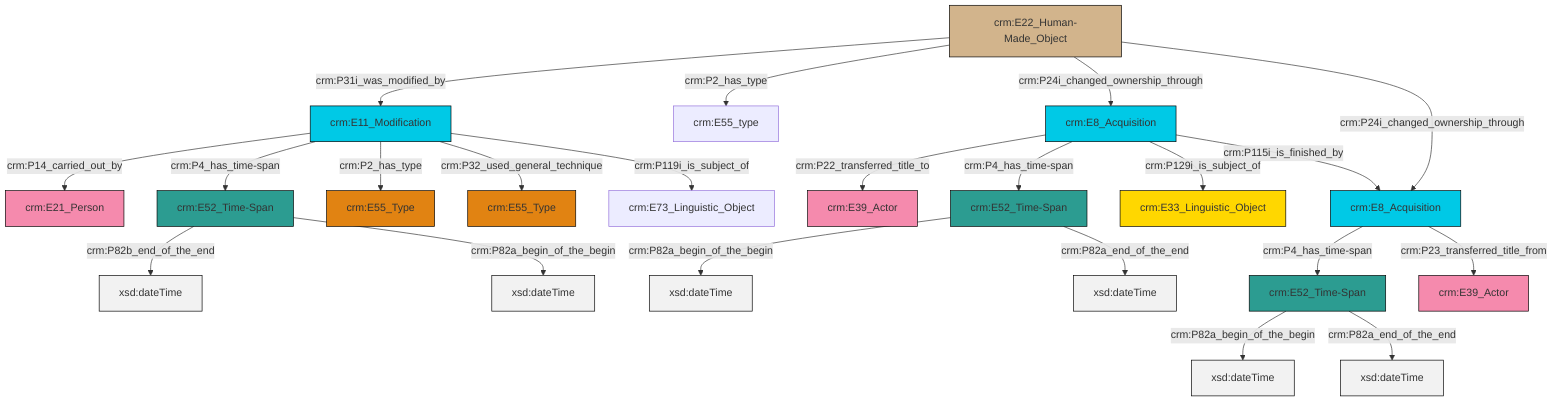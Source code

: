 graph TD
classDef Literal fill:#f2f2f2,stroke:#000000;
classDef CRM_Entity fill:#FFFFFF,stroke:#000000;
classDef Temporal_Entity fill:#00C9E6, stroke:#000000;
classDef Type fill:#E18312, stroke:#000000;
classDef Time-Span fill:#2C9C91, stroke:#000000;
classDef Appellation fill:#FFEB7F, stroke:#000000;
classDef Place fill:#008836, stroke:#000000;
classDef Persistent_Item fill:#B266B2, stroke:#000000;
classDef Conceptual_Object fill:#FFD700, stroke:#000000;
classDef Physical_Thing fill:#D2B48C, stroke:#000000;
classDef Actor fill:#f58aad, stroke:#000000;
classDef PC_Classes fill:#4ce600, stroke:#000000;
classDef Multi fill:#cccccc,stroke:#000000;

2["crm:E8_Acquisition"]:::Temporal_Entity -->|crm:P22_transferred_title_to| 3["crm:E39_Actor"]:::Actor
4["crm:E22_Human-Made_Object"]:::Physical_Thing -->|crm:P31i_was_modified_by| 5["crm:E11_Modification"]:::Temporal_Entity
6["crm:E52_Time-Span"]:::Time-Span -->|crm:P82a_begin_of_the_begin| 7[xsd:dateTime]:::Literal
10["crm:E52_Time-Span"]:::Time-Span -->|crm:P82b_end_of_the_end| 11[xsd:dateTime]:::Literal
12["crm:E8_Acquisition"]:::Temporal_Entity -->|crm:P4_has_time-span| 13["crm:E52_Time-Span"]:::Time-Span
4["crm:E22_Human-Made_Object"]:::Physical_Thing -->|crm:P2_has_type| 16["crm:E55_type"]:::Default
5["crm:E11_Modification"]:::Temporal_Entity -->|crm:P14_carried_out_by| 18["crm:E21_Person"]:::Actor
12["crm:E8_Acquisition"]:::Temporal_Entity -->|crm:P23_transferred_title_from| 21["crm:E39_Actor"]:::Actor
5["crm:E11_Modification"]:::Temporal_Entity -->|crm:P4_has_time-span| 10["crm:E52_Time-Span"]:::Time-Span
5["crm:E11_Modification"]:::Temporal_Entity -->|crm:P2_has_type| 23["crm:E55_Type"]:::Type
2["crm:E8_Acquisition"]:::Temporal_Entity -->|crm:P4_has_time-span| 6["crm:E52_Time-Span"]:::Time-Span
2["crm:E8_Acquisition"]:::Temporal_Entity -->|crm:P129i_is_subject_of| 8["crm:E33_Linguistic_Object"]:::Conceptual_Object
5["crm:E11_Modification"]:::Temporal_Entity -->|crm:P32_used_general_technique| 0["crm:E55_Type"]:::Type
4["crm:E22_Human-Made_Object"]:::Physical_Thing -->|crm:P24i_changed_ownership_through| 2["crm:E8_Acquisition"]:::Temporal_Entity
4["crm:E22_Human-Made_Object"]:::Physical_Thing -->|crm:P24i_changed_ownership_through| 12["crm:E8_Acquisition"]:::Temporal_Entity
5["crm:E11_Modification"]:::Temporal_Entity -->|crm:P119i_is_subject_of| 29["crm:E73_Linguistic_Object"]:::Default
13["crm:E52_Time-Span"]:::Time-Span -->|crm:P82a_begin_of_the_begin| 31[xsd:dateTime]:::Literal
10["crm:E52_Time-Span"]:::Time-Span -->|crm:P82a_begin_of_the_begin| 32[xsd:dateTime]:::Literal
2["crm:E8_Acquisition"]:::Temporal_Entity -->|crm:P115i_is_finished_by| 12["crm:E8_Acquisition"]:::Temporal_Entity
6["crm:E52_Time-Span"]:::Time-Span -->|crm:P82a_end_of_the_end| 34[xsd:dateTime]:::Literal
13["crm:E52_Time-Span"]:::Time-Span -->|crm:P82a_end_of_the_end| 35[xsd:dateTime]:::Literal